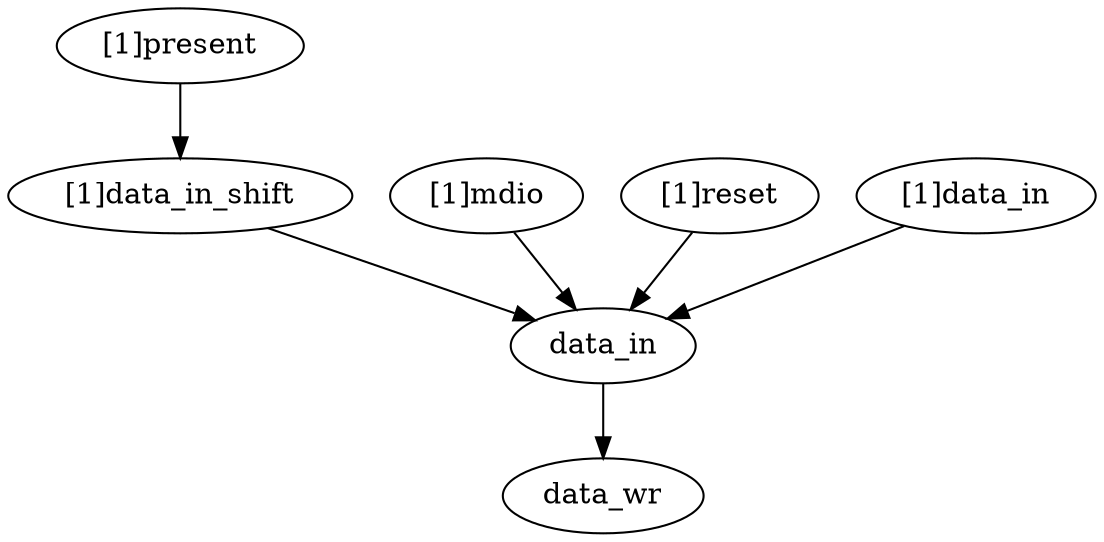 strict digraph "" {
	"[1]present"	 [complexity=4,
		importance=0.139657413281,
		rank=0.0349143533203];
	"[1]data_in_shift"	 [complexity=3,
		importance=0.0604902385308,
		rank=0.0201634128436];
	"[1]present" -> "[1]data_in_shift";
	data_wr	 [complexity=0,
		importance=0.019127450949,
		rank=0.0];
	data_in	 [complexity=2,
		importance=0.0465750849914,
		rank=0.0232875424957];
	data_in -> data_wr;
	"[1]mdio"	 [complexity=5,
		importance=0.0588406035417,
		rank=0.0117681207083];
	"[1]mdio" -> data_in;
	"[1]reset"	 [complexity=3,
		importance=0.105415688533,
		rank=0.0351385628443];
	"[1]reset" -> data_in;
	"[1]data_in_shift" -> data_in;
	"[1]data_in"	 [complexity=5,
		importance=0.0740227190337,
		rank=0.0148045438067];
	"[1]data_in" -> data_in;
}
